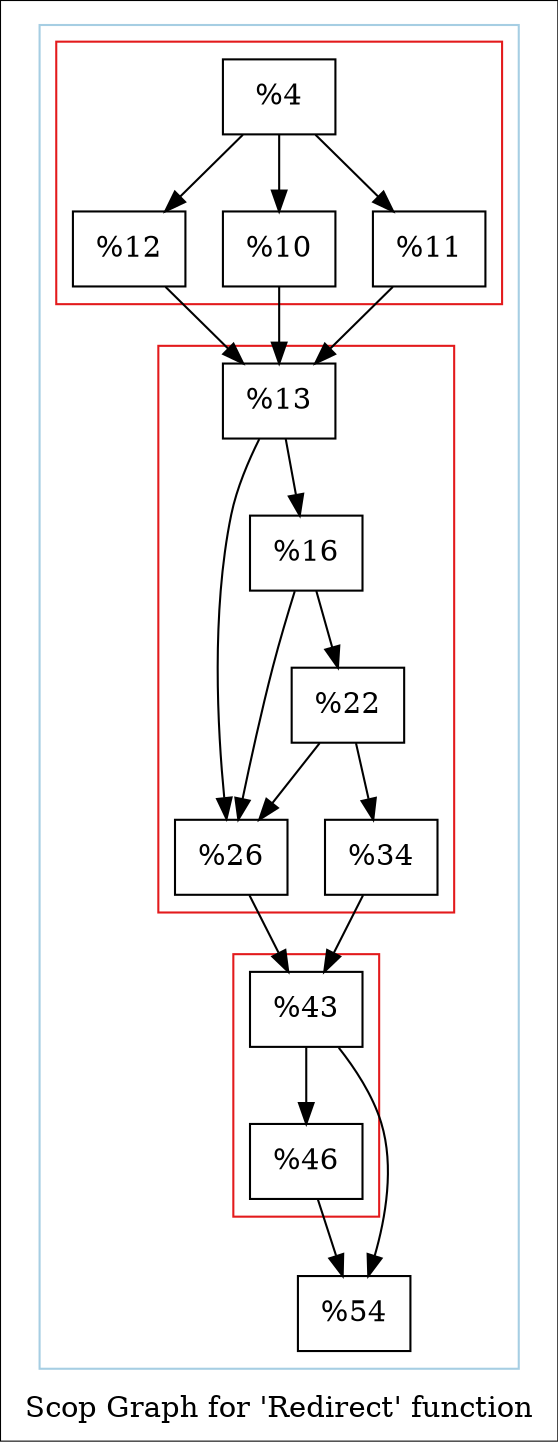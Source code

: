digraph "Scop Graph for 'Redirect' function" {
	label="Scop Graph for 'Redirect' function";

	Node0x1da7900 [shape=record,label="{%4}"];
	Node0x1da7900 -> Node0x1d1b400;
	Node0x1da7900 -> Node0x1d9d670;
	Node0x1da7900 -> Node0x1d99650;
	Node0x1d1b400 [shape=record,label="{%12}"];
	Node0x1d1b400 -> Node0x1dacea0;
	Node0x1dacea0 [shape=record,label="{%13}"];
	Node0x1dacea0 -> Node0x1d20220;
	Node0x1dacea0 -> Node0x1d74d30;
	Node0x1d20220 [shape=record,label="{%26}"];
	Node0x1d20220 -> Node0x1da1440;
	Node0x1da1440 [shape=record,label="{%43}"];
	Node0x1da1440 -> Node0x1da08e0;
	Node0x1da1440 -> Node0x1d43250;
	Node0x1da08e0 [shape=record,label="{%46}"];
	Node0x1da08e0 -> Node0x1d43250;
	Node0x1d43250 [shape=record,label="{%54}"];
	Node0x1d74d30 [shape=record,label="{%16}"];
	Node0x1d74d30 -> Node0x1d20220;
	Node0x1d74d30 -> Node0x1d5e270;
	Node0x1d5e270 [shape=record,label="{%22}"];
	Node0x1d5e270 -> Node0x1d20220;
	Node0x1d5e270 -> Node0x1d4c1d0;
	Node0x1d4c1d0 [shape=record,label="{%34}"];
	Node0x1d4c1d0 -> Node0x1da1440;
	Node0x1d9d670 [shape=record,label="{%10}"];
	Node0x1d9d670 -> Node0x1dacea0;
	Node0x1d99650 [shape=record,label="{%11}"];
	Node0x1d99650 -> Node0x1dacea0;
	colorscheme = "paired12"
        subgraph cluster_0x1e08840 {
          label = "";
          style = solid;
          color = 1
          subgraph cluster_0x1dc8360 {
            label = "";
            style = solid;
            color = 6
            Node0x1da7900;
            Node0x1d1b400;
            Node0x1d9d670;
            Node0x1d99650;
          }
          subgraph cluster_0x1dc8250 {
            label = "";
            style = solid;
            color = 6
            Node0x1dacea0;
            Node0x1d20220;
            Node0x1d74d30;
            Node0x1d5e270;
            Node0x1d4c1d0;
          }
          subgraph cluster_0x1e087c0 {
            label = "";
            style = solid;
            color = 6
            Node0x1da1440;
            Node0x1da08e0;
          }
          Node0x1d43250;
        }
}
